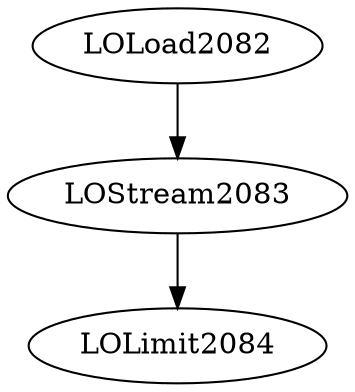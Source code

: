 digraph graph1 {
    LOLoad2082 -> LOStream2083;
    LOStream2083 -> LOLimit2084;
    LOLimit2084 [limit="10"];
}
